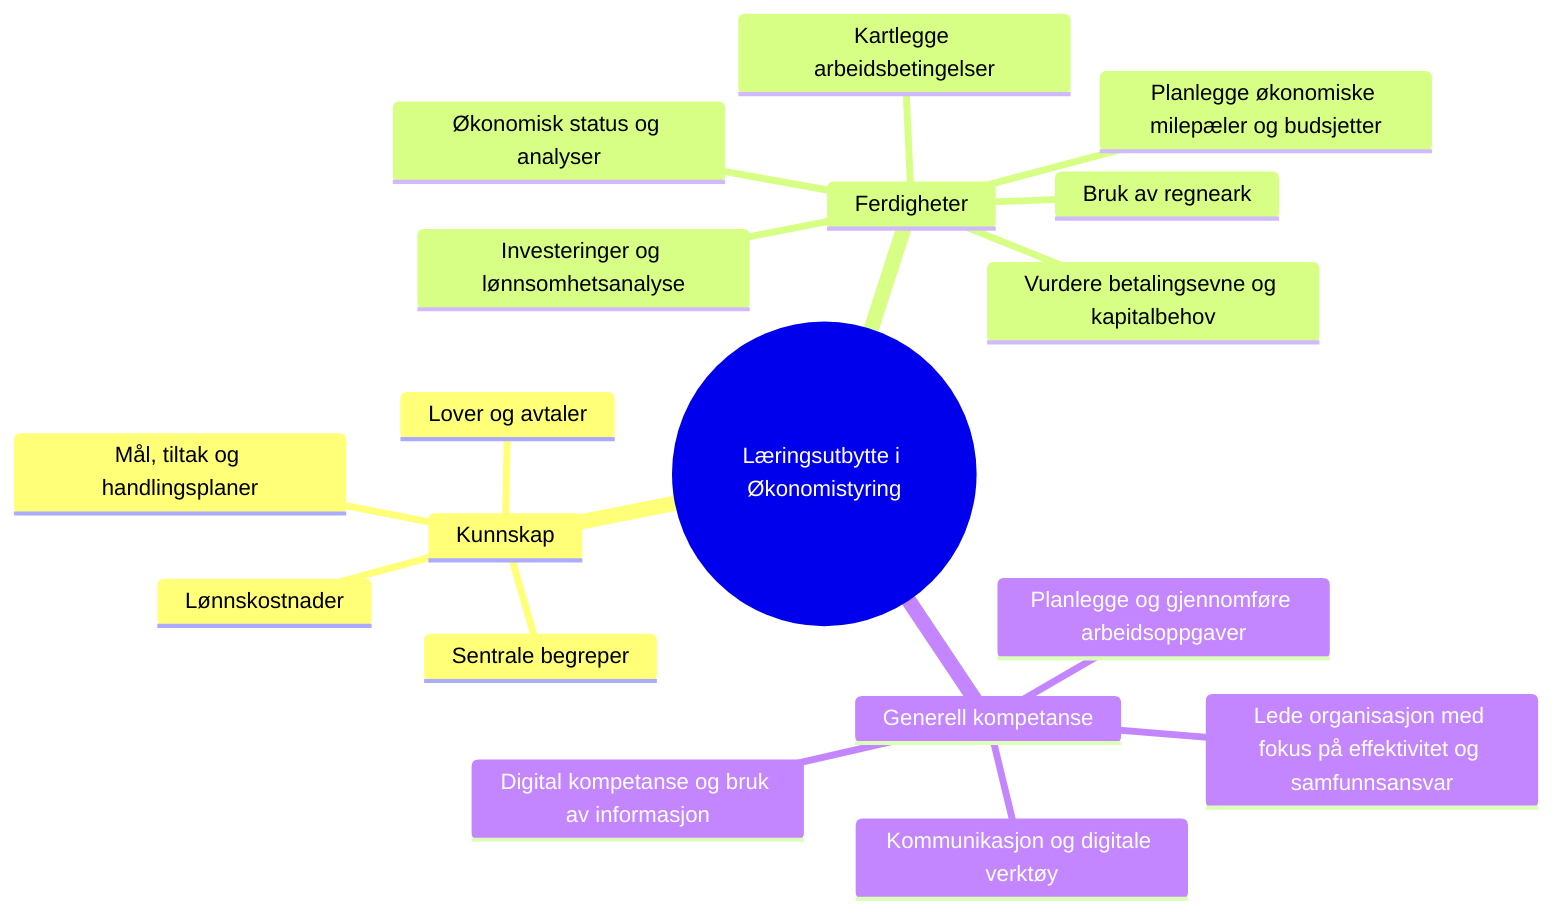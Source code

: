 mindmap
  root((Læringsutbytte i Økonomistyring))
    Kunnskap
      Sentrale begreper
      Lønnskostnader
      Mål, tiltak og handlingsplaner
      Lover og avtaler
    Ferdigheter
      Kartlegge arbeidsbetingelser
      Økonomisk status og analyser
      Vurdere betalingsevne og kapitalbehov
      Planlegge økonomiske milepæler og budsjetter
      Investeringer og lønnsomhetsanalyse
      Bruk av regneark
    Generell kompetanse
      Planlegge og gjennomføre arbeidsoppgaver
      Lede organisasjon med fokus på effektivitet og samfunnsansvar
      Digital kompetanse og bruk av informasjon
      Kommunikasjon og digitale verktøy